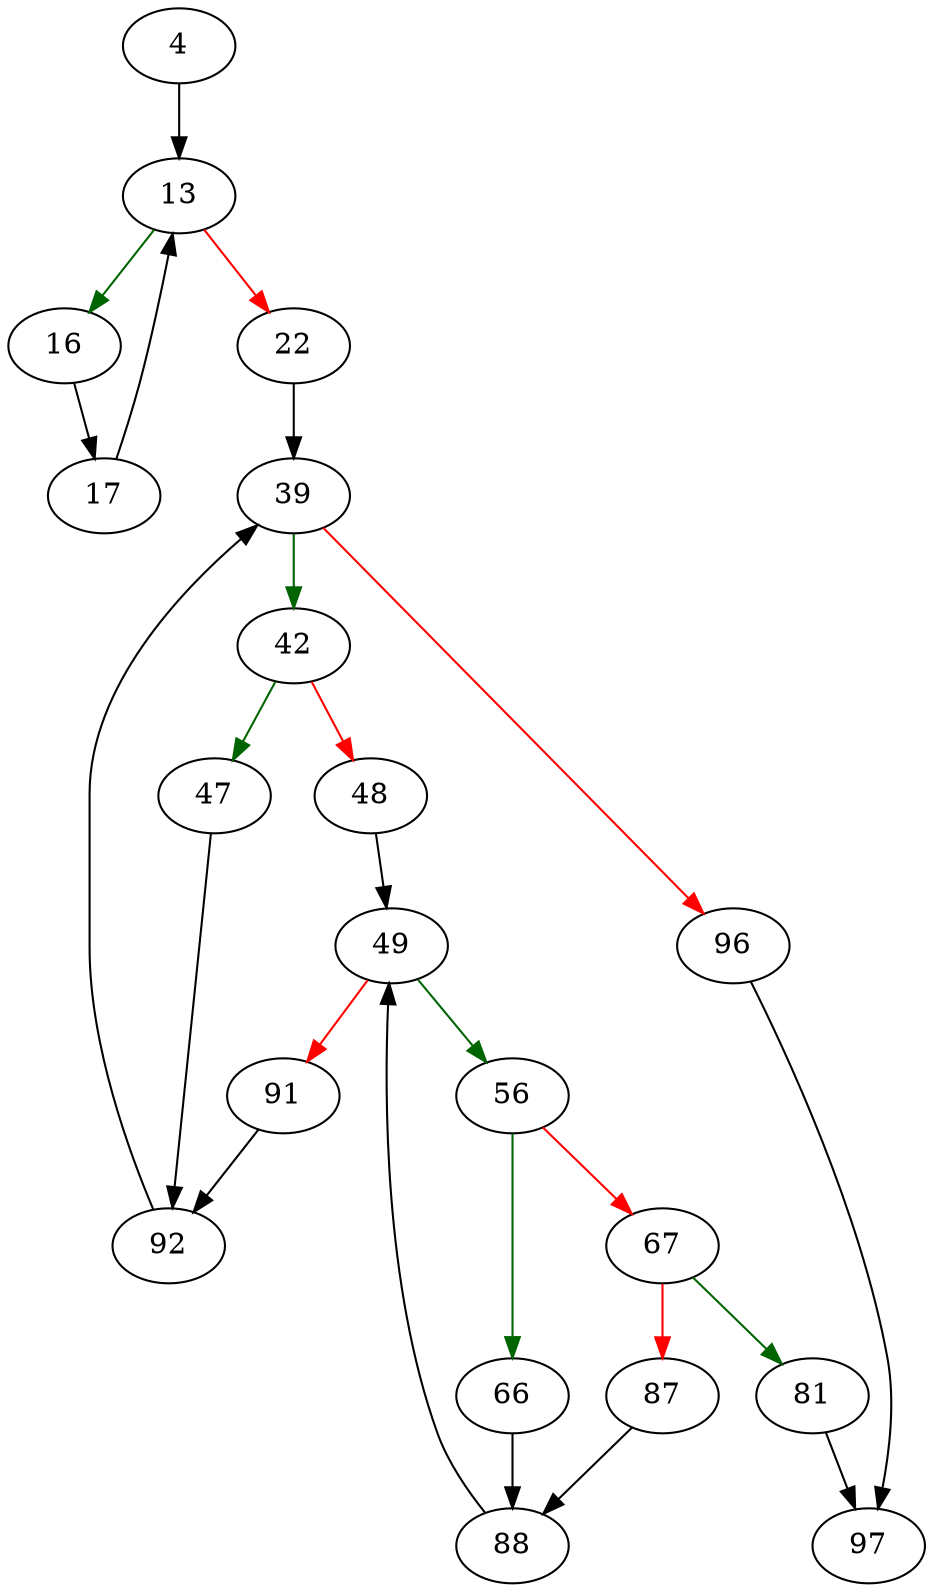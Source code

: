 strict digraph "exprMightBeIndexed2" {
	// Node definitions.
	4 [entry=true];
	13;
	16;
	22;
	17;
	39;
	42;
	96;
	47;
	48;
	92;
	49;
	56;
	91;
	66;
	67;
	88;
	81;
	87;
	97;

	// Edge definitions.
	4 -> 13;
	13 -> 16 [
		color=darkgreen
		cond=true
	];
	13 -> 22 [
		color=red
		cond=false
	];
	16 -> 17;
	22 -> 39;
	17 -> 13;
	39 -> 42 [
		color=darkgreen
		cond=true
	];
	39 -> 96 [
		color=red
		cond=false
	];
	42 -> 47 [
		color=darkgreen
		cond=true
	];
	42 -> 48 [
		color=red
		cond=false
	];
	96 -> 97;
	47 -> 92;
	48 -> 49;
	92 -> 39;
	49 -> 56 [
		color=darkgreen
		cond=true
	];
	49 -> 91 [
		color=red
		cond=false
	];
	56 -> 66 [
		color=darkgreen
		cond=true
	];
	56 -> 67 [
		color=red
		cond=false
	];
	91 -> 92;
	66 -> 88;
	67 -> 81 [
		color=darkgreen
		cond=true
	];
	67 -> 87 [
		color=red
		cond=false
	];
	88 -> 49;
	81 -> 97;
	87 -> 88;
}